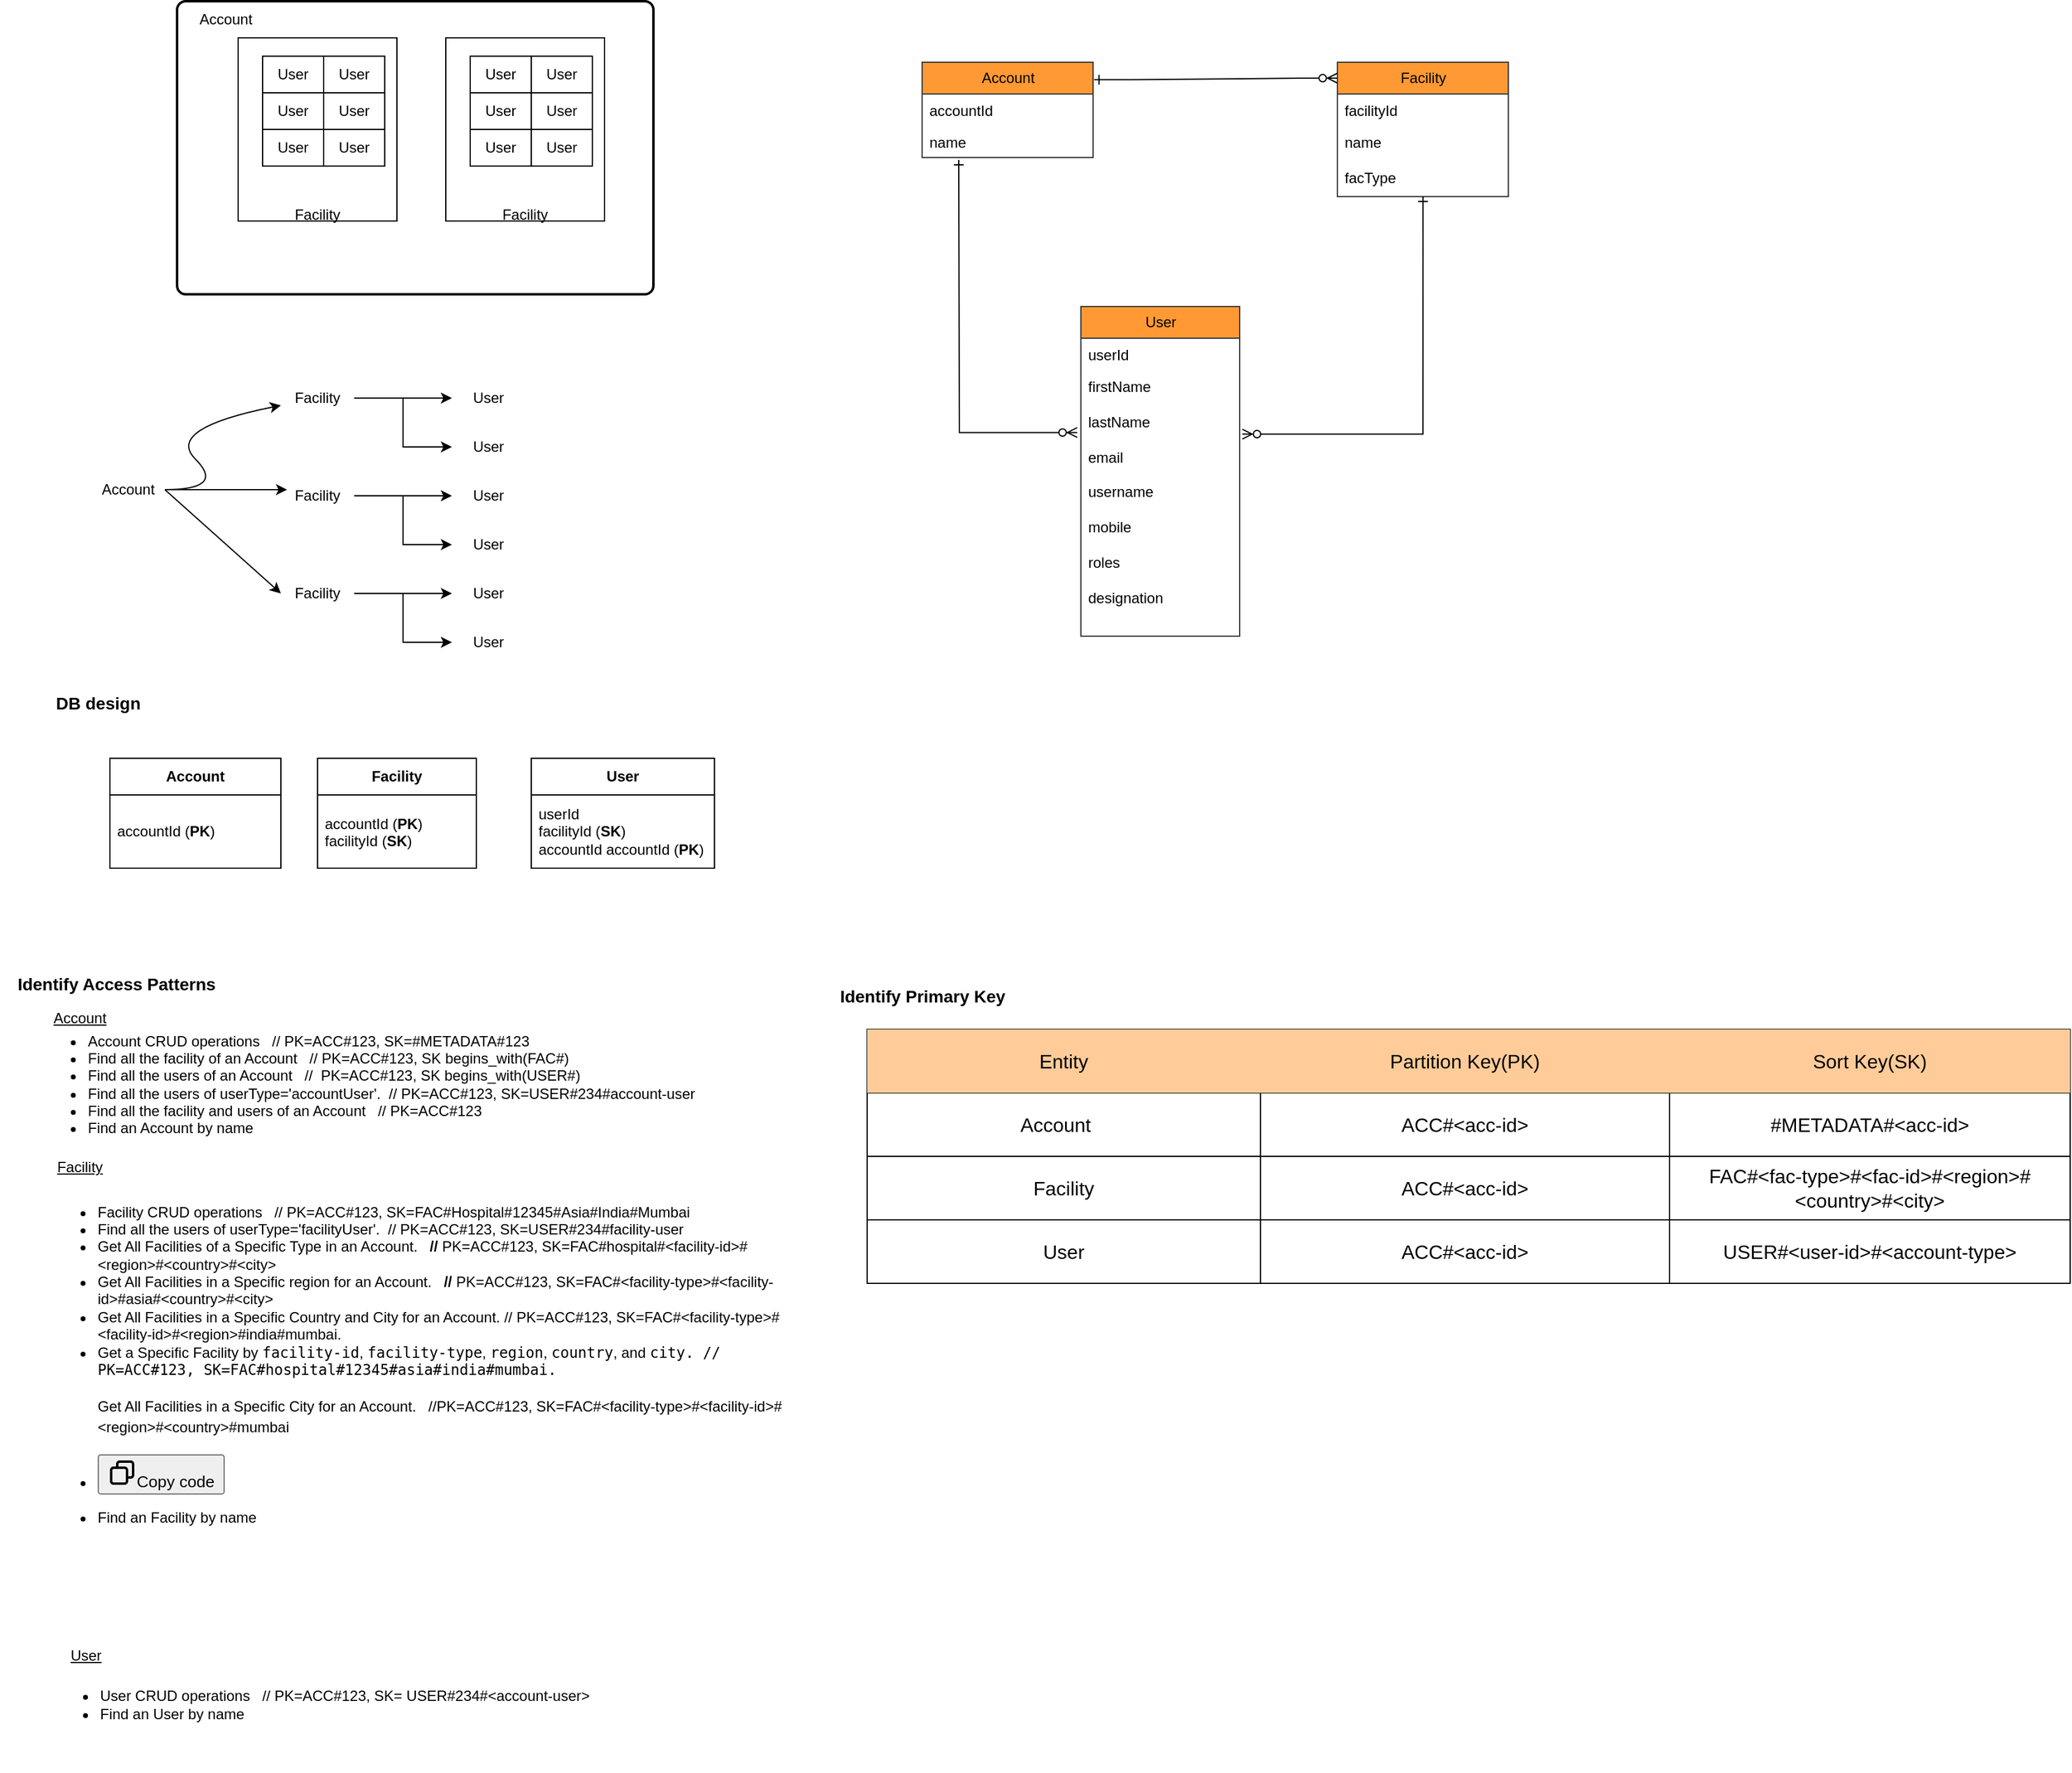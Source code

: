 <mxfile version="24.8.6">
  <diagram name="Page-1" id="r2Sjsp-4lRfnJy4zL8nn">
    <mxGraphModel dx="1323" dy="700" grid="1" gridSize="10" guides="1" tooltips="1" connect="1" arrows="1" fold="1" page="1" pageScale="1" pageWidth="850" pageHeight="1100" math="0" shadow="0">
      <root>
        <mxCell id="0" />
        <mxCell id="1" parent="0" />
        <mxCell id="iuqTh0SIkD5SGt9_RKgI-2" value="" style="rounded=1;whiteSpace=wrap;html=1;absoluteArcSize=1;arcSize=14;strokeWidth=2;" parent="1" vertex="1">
          <mxGeometry x="220" y="150" width="390" height="240" as="geometry" />
        </mxCell>
        <mxCell id="H_J1pWOheFjuxM3ZOzAg-2" value="" style="rounded=0;whiteSpace=wrap;html=1;" parent="1" vertex="1">
          <mxGeometry x="440" y="180" width="130" height="150" as="geometry" />
        </mxCell>
        <mxCell id="H_J1pWOheFjuxM3ZOzAg-9" value="User" style="rounded=0;whiteSpace=wrap;html=1;" parent="1" vertex="1">
          <mxGeometry x="460" y="195" width="50" height="30" as="geometry" />
        </mxCell>
        <mxCell id="H_J1pWOheFjuxM3ZOzAg-11" value="Facility" style="text;html=1;align=center;verticalAlign=middle;whiteSpace=wrap;rounded=0;" parent="1" vertex="1">
          <mxGeometry x="475" y="310" width="60" height="30" as="geometry" />
        </mxCell>
        <mxCell id="H_J1pWOheFjuxM3ZOzAg-12" value="Account" style="text;html=1;align=center;verticalAlign=middle;whiteSpace=wrap;rounded=0;" parent="1" vertex="1">
          <mxGeometry x="230" y="150" width="60" height="30" as="geometry" />
        </mxCell>
        <mxCell id="H_J1pWOheFjuxM3ZOzAg-13" value="Account" style="text;html=1;align=center;verticalAlign=middle;whiteSpace=wrap;rounded=0;" parent="1" vertex="1">
          <mxGeometry x="150" y="535" width="60" height="30" as="geometry" />
        </mxCell>
        <mxCell id="H_J1pWOheFjuxM3ZOzAg-56" style="edgeStyle=orthogonalEdgeStyle;rounded=0;orthogonalLoop=1;jettySize=auto;html=1;" parent="1" source="H_J1pWOheFjuxM3ZOzAg-14" target="H_J1pWOheFjuxM3ZOzAg-15" edge="1">
          <mxGeometry relative="1" as="geometry" />
        </mxCell>
        <mxCell id="H_J1pWOheFjuxM3ZOzAg-57" style="edgeStyle=orthogonalEdgeStyle;rounded=0;orthogonalLoop=1;jettySize=auto;html=1;exitX=1;exitY=0.5;exitDx=0;exitDy=0;entryX=0;entryY=0.5;entryDx=0;entryDy=0;" parent="1" source="H_J1pWOheFjuxM3ZOzAg-14" target="H_J1pWOheFjuxM3ZOzAg-22" edge="1">
          <mxGeometry relative="1" as="geometry" />
        </mxCell>
        <mxCell id="H_J1pWOheFjuxM3ZOzAg-14" value="Facility" style="text;html=1;align=center;verticalAlign=middle;whiteSpace=wrap;rounded=0;" parent="1" vertex="1">
          <mxGeometry x="305" y="460" width="60" height="30" as="geometry" />
        </mxCell>
        <mxCell id="H_J1pWOheFjuxM3ZOzAg-15" value="User" style="text;html=1;align=center;verticalAlign=middle;whiteSpace=wrap;rounded=0;" parent="1" vertex="1">
          <mxGeometry x="445" y="460" width="60" height="30" as="geometry" />
        </mxCell>
        <mxCell id="H_J1pWOheFjuxM3ZOzAg-60" style="edgeStyle=orthogonalEdgeStyle;rounded=0;orthogonalLoop=1;jettySize=auto;html=1;entryX=0;entryY=0.5;entryDx=0;entryDy=0;" parent="1" source="H_J1pWOheFjuxM3ZOzAg-17" target="H_J1pWOheFjuxM3ZOzAg-20" edge="1">
          <mxGeometry relative="1" as="geometry" />
        </mxCell>
        <mxCell id="H_J1pWOheFjuxM3ZOzAg-61" style="edgeStyle=orthogonalEdgeStyle;rounded=0;orthogonalLoop=1;jettySize=auto;html=1;exitX=1;exitY=0.5;exitDx=0;exitDy=0;entryX=0;entryY=0.5;entryDx=0;entryDy=0;" parent="1" source="H_J1pWOheFjuxM3ZOzAg-17" target="H_J1pWOheFjuxM3ZOzAg-23" edge="1">
          <mxGeometry relative="1" as="geometry" />
        </mxCell>
        <mxCell id="H_J1pWOheFjuxM3ZOzAg-17" value="Facility" style="text;html=1;align=center;verticalAlign=middle;whiteSpace=wrap;rounded=0;" parent="1" vertex="1">
          <mxGeometry x="305" y="620" width="60" height="30" as="geometry" />
        </mxCell>
        <mxCell id="H_J1pWOheFjuxM3ZOzAg-58" style="edgeStyle=orthogonalEdgeStyle;rounded=0;orthogonalLoop=1;jettySize=auto;html=1;exitX=1;exitY=0.5;exitDx=0;exitDy=0;" parent="1" source="H_J1pWOheFjuxM3ZOzAg-18" target="H_J1pWOheFjuxM3ZOzAg-19" edge="1">
          <mxGeometry relative="1" as="geometry" />
        </mxCell>
        <mxCell id="H_J1pWOheFjuxM3ZOzAg-59" style="edgeStyle=orthogonalEdgeStyle;rounded=0;orthogonalLoop=1;jettySize=auto;html=1;exitX=1;exitY=0.5;exitDx=0;exitDy=0;entryX=0;entryY=0.5;entryDx=0;entryDy=0;" parent="1" source="H_J1pWOheFjuxM3ZOzAg-18" target="H_J1pWOheFjuxM3ZOzAg-21" edge="1">
          <mxGeometry relative="1" as="geometry" />
        </mxCell>
        <mxCell id="H_J1pWOheFjuxM3ZOzAg-18" value="Facility" style="text;html=1;align=center;verticalAlign=middle;whiteSpace=wrap;rounded=0;" parent="1" vertex="1">
          <mxGeometry x="305" y="540" width="60" height="30" as="geometry" />
        </mxCell>
        <mxCell id="H_J1pWOheFjuxM3ZOzAg-19" value="User" style="text;html=1;align=center;verticalAlign=middle;whiteSpace=wrap;rounded=0;" parent="1" vertex="1">
          <mxGeometry x="445" y="540" width="60" height="30" as="geometry" />
        </mxCell>
        <mxCell id="H_J1pWOheFjuxM3ZOzAg-20" value="User" style="text;html=1;align=center;verticalAlign=middle;whiteSpace=wrap;rounded=0;" parent="1" vertex="1">
          <mxGeometry x="445" y="620" width="60" height="30" as="geometry" />
        </mxCell>
        <mxCell id="H_J1pWOheFjuxM3ZOzAg-21" value="User" style="text;html=1;align=center;verticalAlign=middle;whiteSpace=wrap;rounded=0;" parent="1" vertex="1">
          <mxGeometry x="445" y="580" width="60" height="30" as="geometry" />
        </mxCell>
        <mxCell id="H_J1pWOheFjuxM3ZOzAg-22" value="User" style="text;html=1;align=center;verticalAlign=middle;whiteSpace=wrap;rounded=0;" parent="1" vertex="1">
          <mxGeometry x="445" y="500" width="60" height="30" as="geometry" />
        </mxCell>
        <mxCell id="H_J1pWOheFjuxM3ZOzAg-23" value="User" style="text;html=1;align=center;verticalAlign=middle;whiteSpace=wrap;rounded=0;" parent="1" vertex="1">
          <mxGeometry x="445" y="660" width="60" height="30" as="geometry" />
        </mxCell>
        <mxCell id="H_J1pWOheFjuxM3ZOzAg-29" value="User" style="rounded=0;whiteSpace=wrap;html=1;" parent="1" vertex="1">
          <mxGeometry x="510" y="195" width="50" height="30" as="geometry" />
        </mxCell>
        <mxCell id="H_J1pWOheFjuxM3ZOzAg-31" value="User" style="rounded=0;whiteSpace=wrap;html=1;" parent="1" vertex="1">
          <mxGeometry x="460" y="225" width="50" height="30" as="geometry" />
        </mxCell>
        <mxCell id="H_J1pWOheFjuxM3ZOzAg-32" value="User" style="rounded=0;whiteSpace=wrap;html=1;" parent="1" vertex="1">
          <mxGeometry x="510" y="225" width="50" height="30" as="geometry" />
        </mxCell>
        <mxCell id="H_J1pWOheFjuxM3ZOzAg-33" value="User" style="rounded=0;whiteSpace=wrap;html=1;" parent="1" vertex="1">
          <mxGeometry x="510" y="255" width="50" height="30" as="geometry" />
        </mxCell>
        <mxCell id="H_J1pWOheFjuxM3ZOzAg-34" value="User" style="rounded=0;whiteSpace=wrap;html=1;" parent="1" vertex="1">
          <mxGeometry x="460" y="255" width="50" height="30" as="geometry" />
        </mxCell>
        <mxCell id="H_J1pWOheFjuxM3ZOzAg-36" value="" style="rounded=0;whiteSpace=wrap;html=1;" parent="1" vertex="1">
          <mxGeometry x="270" y="180" width="130" height="150" as="geometry" />
        </mxCell>
        <mxCell id="H_J1pWOheFjuxM3ZOzAg-37" value="User" style="rounded=0;whiteSpace=wrap;html=1;" parent="1" vertex="1">
          <mxGeometry x="290" y="195" width="50" height="30" as="geometry" />
        </mxCell>
        <mxCell id="H_J1pWOheFjuxM3ZOzAg-38" value="Facility" style="text;html=1;align=center;verticalAlign=middle;whiteSpace=wrap;rounded=0;" parent="1" vertex="1">
          <mxGeometry x="305" y="310" width="60" height="30" as="geometry" />
        </mxCell>
        <mxCell id="H_J1pWOheFjuxM3ZOzAg-39" value="User" style="rounded=0;whiteSpace=wrap;html=1;" parent="1" vertex="1">
          <mxGeometry x="340" y="195" width="50" height="30" as="geometry" />
        </mxCell>
        <mxCell id="H_J1pWOheFjuxM3ZOzAg-40" value="User" style="rounded=0;whiteSpace=wrap;html=1;" parent="1" vertex="1">
          <mxGeometry x="290" y="225" width="50" height="30" as="geometry" />
        </mxCell>
        <mxCell id="H_J1pWOheFjuxM3ZOzAg-41" value="User" style="rounded=0;whiteSpace=wrap;html=1;" parent="1" vertex="1">
          <mxGeometry x="340" y="225" width="50" height="30" as="geometry" />
        </mxCell>
        <mxCell id="H_J1pWOheFjuxM3ZOzAg-42" value="User" style="rounded=0;whiteSpace=wrap;html=1;" parent="1" vertex="1">
          <mxGeometry x="340" y="255" width="50" height="30" as="geometry" />
        </mxCell>
        <mxCell id="H_J1pWOheFjuxM3ZOzAg-43" value="User" style="rounded=0;whiteSpace=wrap;html=1;" parent="1" vertex="1">
          <mxGeometry x="290" y="255" width="50" height="30" as="geometry" />
        </mxCell>
        <mxCell id="H_J1pWOheFjuxM3ZOzAg-44" value="&lt;b&gt;Account&lt;/b&gt;" style="swimlane;fontStyle=0;childLayout=stackLayout;horizontal=1;startSize=30;horizontalStack=0;resizeParent=1;resizeParentMax=0;resizeLast=0;collapsible=1;marginBottom=0;whiteSpace=wrap;html=1;" parent="1" vertex="1">
          <mxGeometry x="165" y="770" width="140" height="90" as="geometry" />
        </mxCell>
        <mxCell id="H_J1pWOheFjuxM3ZOzAg-45" value="accountId (&lt;b&gt;PK&lt;/b&gt;)" style="text;strokeColor=none;fillColor=none;align=left;verticalAlign=middle;spacingLeft=4;spacingRight=4;overflow=hidden;points=[[0,0.5],[1,0.5]];portConstraint=eastwest;rotatable=0;whiteSpace=wrap;html=1;" parent="H_J1pWOheFjuxM3ZOzAg-44" vertex="1">
          <mxGeometry y="30" width="140" height="60" as="geometry" />
        </mxCell>
        <mxCell id="H_J1pWOheFjuxM3ZOzAg-50" value="" style="curved=1;endArrow=classic;html=1;rounded=0;" parent="1" target="H_J1pWOheFjuxM3ZOzAg-14" edge="1">
          <mxGeometry width="50" height="50" relative="1" as="geometry">
            <mxPoint x="210" y="550" as="sourcePoint" />
            <mxPoint x="260" y="500" as="targetPoint" />
            <Array as="points">
              <mxPoint x="260" y="550" />
              <mxPoint x="210" y="500" />
            </Array>
          </mxGeometry>
        </mxCell>
        <mxCell id="H_J1pWOheFjuxM3ZOzAg-54" value="" style="endArrow=classic;html=1;rounded=0;exitX=1;exitY=0.5;exitDx=0;exitDy=0;" parent="1" source="H_J1pWOheFjuxM3ZOzAg-13" edge="1">
          <mxGeometry width="50" height="50" relative="1" as="geometry">
            <mxPoint x="260" y="600" as="sourcePoint" />
            <mxPoint x="310" y="550" as="targetPoint" />
          </mxGeometry>
        </mxCell>
        <mxCell id="H_J1pWOheFjuxM3ZOzAg-55" value="" style="endArrow=classic;html=1;rounded=0;exitX=1;exitY=0.5;exitDx=0;exitDy=0;entryX=0;entryY=0.5;entryDx=0;entryDy=0;" parent="1" source="H_J1pWOheFjuxM3ZOzAg-13" target="H_J1pWOheFjuxM3ZOzAg-17" edge="1">
          <mxGeometry width="50" height="50" relative="1" as="geometry">
            <mxPoint x="310" y="600" as="sourcePoint" />
            <mxPoint x="360" y="550" as="targetPoint" />
          </mxGeometry>
        </mxCell>
        <mxCell id="H_J1pWOheFjuxM3ZOzAg-62" value="&lt;b&gt;&lt;font style=&quot;font-size: 14px;&quot;&gt;DB design&lt;/font&gt;&lt;/b&gt;" style="text;html=1;align=center;verticalAlign=middle;resizable=0;points=[];autosize=1;strokeColor=none;fillColor=default;" parent="1" vertex="1">
          <mxGeometry x="110" y="710" width="90" height="30" as="geometry" />
        </mxCell>
        <mxCell id="H_J1pWOheFjuxM3ZOzAg-63" value="&lt;b&gt;Facility&lt;/b&gt;" style="swimlane;fontStyle=0;childLayout=stackLayout;horizontal=1;startSize=30;horizontalStack=0;resizeParent=1;resizeParentMax=0;resizeLast=0;collapsible=1;marginBottom=0;whiteSpace=wrap;html=1;fillColor=none;" parent="1" vertex="1">
          <mxGeometry x="335" y="770" width="130" height="90" as="geometry" />
        </mxCell>
        <mxCell id="H_J1pWOheFjuxM3ZOzAg-64" value="&lt;div&gt;&lt;span style=&quot;background-color: initial;&quot;&gt;&lt;br&gt;&lt;/span&gt;&lt;/div&gt;&lt;div&gt;&lt;span style=&quot;background-color: initial;&quot;&gt;accountId (&lt;/span&gt;&lt;b style=&quot;background-color: initial;&quot;&gt;PK&lt;/b&gt;&lt;span style=&quot;background-color: initial;&quot;&gt;)&lt;/span&gt;&lt;/div&gt;&lt;div&gt;facilityId&amp;nbsp;&lt;span style=&quot;background-color: initial;&quot;&gt;(&lt;b&gt;S&lt;/b&gt;&lt;/span&gt;&lt;b style=&quot;background-color: initial;&quot;&gt;K&lt;/b&gt;&lt;span style=&quot;background-color: initial;&quot;&gt;)&lt;/span&gt;&lt;/div&gt;&lt;br&gt;&lt;div&gt;&lt;br&gt;&lt;/div&gt;" style="text;strokeColor=none;fillColor=none;align=left;verticalAlign=middle;spacingLeft=4;spacingRight=4;overflow=hidden;points=[[0,0.5],[1,0.5]];portConstraint=eastwest;rotatable=0;whiteSpace=wrap;html=1;" parent="H_J1pWOheFjuxM3ZOzAg-63" vertex="1">
          <mxGeometry y="30" width="130" height="60" as="geometry" />
        </mxCell>
        <mxCell id="H_J1pWOheFjuxM3ZOzAg-65" value="&lt;b&gt;User&lt;/b&gt;" style="swimlane;fontStyle=0;childLayout=stackLayout;horizontal=1;startSize=30;horizontalStack=0;resizeParent=1;resizeParentMax=0;resizeLast=0;collapsible=1;marginBottom=0;whiteSpace=wrap;html=1;fillColor=none;" parent="1" vertex="1">
          <mxGeometry x="510" y="770" width="150" height="90" as="geometry" />
        </mxCell>
        <mxCell id="H_J1pWOheFjuxM3ZOzAg-66" value="&lt;div&gt;&lt;span style=&quot;background-color: initial;&quot;&gt;userId&lt;/span&gt;&lt;/div&gt;facilityId (&lt;b&gt;SK&lt;/b&gt;)&lt;div&gt;accountId&amp;nbsp;&lt;span style=&quot;background-color: initial;&quot;&gt;accountId (&lt;/span&gt;&lt;b style=&quot;background-color: initial;&quot;&gt;PK&lt;/b&gt;&lt;span style=&quot;background-color: initial;&quot;&gt;)&lt;/span&gt;&lt;/div&gt;" style="text;strokeColor=none;fillColor=none;align=left;verticalAlign=middle;spacingLeft=4;spacingRight=4;overflow=hidden;points=[[0,0.5],[1,0.5]];portConstraint=eastwest;rotatable=0;whiteSpace=wrap;html=1;" parent="H_J1pWOheFjuxM3ZOzAg-65" vertex="1">
          <mxGeometry y="30" width="150" height="60" as="geometry" />
        </mxCell>
        <mxCell id="H_J1pWOheFjuxM3ZOzAg-75" value="Account" style="swimlane;fontStyle=0;childLayout=stackLayout;horizontal=1;startSize=26;fillColor=#FF9933;horizontalStack=0;resizeParent=1;resizeParentMax=0;resizeLast=0;collapsible=1;marginBottom=0;html=1;movable=1;resizable=1;rotatable=1;deletable=1;editable=1;locked=0;connectable=1;strokeColor=#36393d;" parent="1" vertex="1">
          <mxGeometry x="830" y="200" width="140" height="78" as="geometry">
            <mxRectangle x="720" y="155" width="60" height="30" as="alternateBounds" />
          </mxGeometry>
        </mxCell>
        <mxCell id="H_J1pWOheFjuxM3ZOzAg-76" value="accountId" style="text;strokeColor=none;fillColor=none;align=left;verticalAlign=top;spacingLeft=4;spacingRight=4;overflow=hidden;rotatable=0;points=[[0,0.5],[1,0.5]];portConstraint=eastwest;whiteSpace=wrap;html=1;" parent="H_J1pWOheFjuxM3ZOzAg-75" vertex="1">
          <mxGeometry y="26" width="140" height="26" as="geometry" />
        </mxCell>
        <mxCell id="H_J1pWOheFjuxM3ZOzAg-77" value="name" style="text;strokeColor=none;fillColor=none;align=left;verticalAlign=top;spacingLeft=4;spacingRight=4;overflow=hidden;rotatable=0;points=[[0,0.5],[1,0.5]];portConstraint=eastwest;whiteSpace=wrap;html=1;" parent="H_J1pWOheFjuxM3ZOzAg-75" vertex="1">
          <mxGeometry y="52" width="140" height="26" as="geometry" />
        </mxCell>
        <mxCell id="H_J1pWOheFjuxM3ZOzAg-79" value="Facility" style="swimlane;fontStyle=0;childLayout=stackLayout;horizontal=1;startSize=26;fillColor=#FF9933;horizontalStack=0;resizeParent=1;resizeParentMax=0;resizeLast=0;collapsible=1;marginBottom=0;html=1;movable=1;resizable=1;rotatable=1;deletable=1;editable=1;locked=0;connectable=1;strokeColor=#36393d;" parent="1" vertex="1">
          <mxGeometry x="1170" y="200" width="140" height="110" as="geometry">
            <mxRectangle x="720" y="155" width="60" height="30" as="alternateBounds" />
          </mxGeometry>
        </mxCell>
        <mxCell id="H_J1pWOheFjuxM3ZOzAg-80" value="facilityId&lt;div&gt;&lt;br&gt;&lt;/div&gt;&lt;div&gt;&lt;br&gt;&lt;/div&gt;&lt;div&gt;&lt;br&gt;&lt;/div&gt;&lt;div&gt;&lt;br&gt;&lt;/div&gt;" style="text;strokeColor=none;fillColor=none;align=left;verticalAlign=top;spacingLeft=4;spacingRight=4;overflow=hidden;rotatable=0;points=[[0,0.5],[1,0.5]];portConstraint=eastwest;whiteSpace=wrap;html=1;" parent="H_J1pWOheFjuxM3ZOzAg-79" vertex="1">
          <mxGeometry y="26" width="140" height="26" as="geometry" />
        </mxCell>
        <mxCell id="H_J1pWOheFjuxM3ZOzAg-81" value="&lt;div&gt;&lt;span style=&quot;background-color: initial;&quot;&gt;name&lt;/span&gt;&lt;/div&gt;&lt;div&gt;&lt;span style=&quot;background-color: initial;&quot;&gt;&lt;br&gt;&lt;/span&gt;&lt;/div&gt;&lt;div&gt;&lt;span style=&quot;background-color: initial;&quot;&gt;facType&lt;/span&gt;&lt;/div&gt;" style="text;strokeColor=none;fillColor=none;align=left;verticalAlign=top;spacingLeft=4;spacingRight=4;overflow=hidden;rotatable=0;points=[[0,0.5],[1,0.5]];portConstraint=eastwest;whiteSpace=wrap;html=1;" parent="H_J1pWOheFjuxM3ZOzAg-79" vertex="1">
          <mxGeometry y="52" width="140" height="58" as="geometry" />
        </mxCell>
        <mxCell id="H_J1pWOheFjuxM3ZOzAg-82" value="User" style="swimlane;fontStyle=0;childLayout=stackLayout;horizontal=1;startSize=26;fillColor=#FF9933;horizontalStack=0;resizeParent=1;resizeParentMax=0;resizeLast=0;collapsible=1;marginBottom=0;html=1;movable=1;resizable=1;rotatable=1;deletable=1;editable=1;locked=0;connectable=1;strokeColor=#36393d;" parent="1" vertex="1">
          <mxGeometry x="960" y="400" width="130" height="270" as="geometry">
            <mxRectangle x="720" y="155" width="60" height="30" as="alternateBounds" />
          </mxGeometry>
        </mxCell>
        <mxCell id="H_J1pWOheFjuxM3ZOzAg-83" value="userId" style="text;strokeColor=none;fillColor=none;align=left;verticalAlign=top;spacingLeft=4;spacingRight=4;overflow=hidden;rotatable=0;points=[[0,0.5],[1,0.5]];portConstraint=eastwest;whiteSpace=wrap;html=1;" parent="H_J1pWOheFjuxM3ZOzAg-82" vertex="1">
          <mxGeometry y="26" width="130" height="26" as="geometry" />
        </mxCell>
        <mxCell id="H_J1pWOheFjuxM3ZOzAg-84" value="&lt;div&gt;firstName&lt;/div&gt;&lt;div&gt;&lt;br&gt;&lt;/div&gt;&lt;div&gt;lastName&lt;/div&gt;&lt;div&gt;&lt;br&gt;&lt;/div&gt;&lt;div&gt;email&lt;/div&gt;&lt;div&gt;&lt;br&gt;&lt;/div&gt;&lt;div&gt;username&lt;/div&gt;&lt;div&gt;&lt;br&gt;&lt;/div&gt;&lt;div&gt;mobile&lt;/div&gt;&lt;div&gt;&lt;br&gt;&lt;/div&gt;&lt;div&gt;roles&lt;/div&gt;&lt;div&gt;&lt;br&gt;&lt;/div&gt;&lt;div&gt;designation&lt;/div&gt;" style="text;strokeColor=none;fillColor=none;align=left;verticalAlign=top;spacingLeft=4;spacingRight=4;overflow=hidden;rotatable=0;points=[[0,0.5],[1,0.5]];portConstraint=eastwest;whiteSpace=wrap;html=1;" parent="H_J1pWOheFjuxM3ZOzAg-82" vertex="1">
          <mxGeometry y="52" width="130" height="218" as="geometry" />
        </mxCell>
        <mxCell id="H_J1pWOheFjuxM3ZOzAg-90" value="" style="edgeStyle=entityRelationEdgeStyle;fontSize=12;html=1;endArrow=ERzeroToMany;startArrow=ERone;rounded=0;exitX=1.006;exitY=0.183;exitDx=0;exitDy=0;exitPerimeter=0;startFill=0;" parent="1" source="H_J1pWOheFjuxM3ZOzAg-75" edge="1">
          <mxGeometry width="100" height="100" relative="1" as="geometry">
            <mxPoint x="980" y="250" as="sourcePoint" />
            <mxPoint x="1170" y="213" as="targetPoint" />
          </mxGeometry>
        </mxCell>
        <mxCell id="H_J1pWOheFjuxM3ZOzAg-92" value="" style="edgeStyle=orthogonalEdgeStyle;fontSize=12;html=1;endArrow=ERzeroToMany;startArrow=ERone;rounded=0;entryX=1.017;entryY=0.241;entryDx=0;entryDy=0;entryPerimeter=0;arcSize=0;exitX=0.501;exitY=0.999;exitDx=0;exitDy=0;exitPerimeter=0;startFill=0;" parent="1" source="H_J1pWOheFjuxM3ZOzAg-81" target="H_J1pWOheFjuxM3ZOzAg-84" edge="1">
          <mxGeometry width="100" height="100" relative="1" as="geometry">
            <mxPoint x="1240" y="320" as="sourcePoint" />
            <mxPoint x="1050" y="532.994" as="targetPoint" />
          </mxGeometry>
        </mxCell>
        <mxCell id="H_J1pWOheFjuxM3ZOzAg-93" value="" style="fontSize=12;html=1;endArrow=ERzeroToMany;startArrow=ERone;rounded=0;arcSize=0;edgeStyle=orthogonalEdgeStyle;entryX=-0.023;entryY=0.235;entryDx=0;entryDy=0;entryPerimeter=0;startFill=0;" parent="1" target="H_J1pWOheFjuxM3ZOzAg-84" edge="1">
          <mxGeometry width="100" height="100" relative="1" as="geometry">
            <mxPoint x="860" y="280" as="sourcePoint" />
            <mxPoint x="950" y="590" as="targetPoint" />
          </mxGeometry>
        </mxCell>
        <mxCell id="bw4auVSXq5e8iVLK7Ltx-1" value="&lt;b&gt;&lt;font style=&quot;font-size: 14px;&quot;&gt;Identify Access Patterns&lt;/font&gt;&lt;/b&gt;" style="text;html=1;align=center;verticalAlign=middle;resizable=0;points=[];autosize=1;strokeColor=none;fillColor=none;" vertex="1" parent="1">
          <mxGeometry x="75" y="940" width="190" height="30" as="geometry" />
        </mxCell>
        <mxCell id="bw4auVSXq5e8iVLK7Ltx-2" value="&lt;ul&gt;&lt;li&gt;Account CRUD operations&amp;nbsp; &amp;nbsp;// PK=ACC#123, SK=#METADATA#123&lt;/li&gt;&lt;li&gt;Find all the facility of an Account&amp;nbsp; &amp;nbsp;// PK=ACC#123, SK begins_with(FAC#)&lt;/li&gt;&lt;li&gt;Find all the users of an Account&amp;nbsp;&amp;nbsp; //&amp;nbsp; PK=ACC#123, SK begins_with(USER#)&lt;/li&gt;&lt;li&gt;Find all the users of userType=&#39;accountUser&#39;.&amp;nbsp; // PK=ACC#123, SK=USER#234#account-user&lt;/li&gt;&lt;li&gt;Find all the facility and users of an Account&amp;nbsp;&amp;nbsp; // PK=ACC#123&lt;/li&gt;&lt;li&gt;Find an Account by name&lt;/li&gt;&lt;/ul&gt;" style="text;strokeColor=none;fillColor=none;html=1;whiteSpace=wrap;verticalAlign=middle;overflow=hidden;" vertex="1" parent="1">
          <mxGeometry x="105" y="980" width="545" height="110" as="geometry" />
        </mxCell>
        <mxCell id="bw4auVSXq5e8iVLK7Ltx-3" value="&lt;u&gt;Account&lt;/u&gt;" style="text;html=1;align=center;verticalAlign=middle;resizable=0;points=[];autosize=1;strokeColor=none;fillColor=none;" vertex="1" parent="1">
          <mxGeometry x="105" y="968" width="70" height="30" as="geometry" />
        </mxCell>
        <mxCell id="bw4auVSXq5e8iVLK7Ltx-5" value="&lt;ul&gt;&lt;li&gt;Facility CRUD operations&amp;nbsp; &amp;nbsp;// PK=ACC#123, SK=FAC#Hospital#12345#Asia#India#Mumbai&lt;/li&gt;&lt;li&gt;Find all the users of userType=&#39;facilityUser&#39;.&amp;nbsp; // PK=ACC#123, SK=USER#234#facility-user&lt;/li&gt;&lt;li&gt;Get All Facilities of a Specific Type in an Account.&lt;strong&gt;&amp;nbsp; &amp;nbsp;// &lt;/strong&gt;PK=ACC#123, SK=FAC#hospital#&amp;lt;facility-id&amp;gt;#&amp;lt;region&amp;gt;#&amp;lt;country&amp;gt;#&amp;lt;city&amp;gt;&lt;/li&gt;&lt;li&gt;Get All Facilities in a Specific region for an Account.&lt;b&gt;&amp;nbsp; &amp;nbsp;//&lt;/b&gt; PK=ACC#123, SK=FAC#&amp;lt;facility-type&amp;gt;#&amp;lt;facility-id&amp;gt;#asia#&amp;lt;country&amp;gt;#&amp;lt;city&amp;gt;&lt;/li&gt;&lt;li&gt;Get All Facilities in a Specific Country and City for an Account. // PK=ACC#123, SK=FAC#&amp;lt;facility-type&amp;gt;#&amp;lt;facility-id&amp;gt;#&amp;lt;region&amp;gt;#india#mumbai.&lt;/li&gt;&lt;li&gt;Get a Specific Facility by &lt;code&gt;facility-id&lt;/code&gt;, &lt;code&gt;facility-type&lt;/code&gt;, &lt;code&gt;region&lt;/code&gt;, &lt;code&gt;country&lt;/code&gt;, and &lt;code&gt;city. // PK=ACC#123, SK=FAC#hospital#12345#asia#india#mumbai.&lt;/code&gt;&lt;/li&gt;&lt;li&gt;&lt;code&gt;&lt;h3&gt;&lt;font face=&quot;Helvetica&quot;&gt;&lt;font style=&quot;font-size: 12px; font-weight: normal;&quot;&gt;Get All Facilities in a Specific City for an Account.&amp;nbsp; &amp;nbsp;//PK=ACC#123, SK=&lt;/font&gt;&lt;span style=&quot;background-color: initial; font-size: 12px; font-weight: normal;&quot;&gt;FAC#&amp;lt;facility-type&amp;gt;#&amp;lt;facility-id&amp;gt;#&amp;lt;region&amp;gt;#&amp;lt;country&amp;gt;#mumbai&lt;/span&gt;&lt;/font&gt;&lt;/h3&gt;&lt;pre class=&quot;!overflow-visible&quot;&gt;&lt;div class=&quot;contain-inline-size rounded-md border-[0.5px] border-token-border-medium relative bg-token-sidebar-surface-primary dark:bg-gray-950&quot;&gt;&lt;div class=&quot;sticky top-9 md:top-[5.75rem]&quot;&gt;&lt;div class=&quot;absolute bottom-0 right-2 flex h-9 items-center&quot;&gt;&lt;div class=&quot;flex items-center rounded bg-token-sidebar-surface-primary px-2 font-sans text-xs text-token-text-secondary dark:bg-token-main-surface-secondary&quot;&gt;&lt;span data-state=&quot;closed&quot; class=&quot;&quot;&gt;&lt;button aria-label=&quot;Copy&quot; class=&quot;flex gap-1 items-center select-none py-1&quot;&gt;&lt;svg class=&quot;icon-sm&quot; xmlns=&quot;http://www.w3.org/2000/svg&quot; fill=&quot;none&quot; viewBox=&quot;0 0 24 24&quot; height=&quot;24&quot; width=&quot;24&quot;&gt;&lt;path fill=&quot;currentColor&quot; d=&quot;M7 5C7 3.343 8.343 2 10 2H19C20.657 2 22 3.343 22 5V14C22 15.657 20.657 17 19 17H17V19C17 20.657 15.657 22 14 22H5C3.343 22 2 20.657 2 19V10C2 8.343 3.343 7 5 7H7V5ZM9 7H14C15.657 7 17 8.343 17 10V15H19C19.552 15 20 14.552 20 14V5C20 4.448 19.552 4 19 4H10C9.448 4 9 4.448 9 5V7ZM5 9C4.448 9 4 9.448 4 10V19C4 19.552 4.448 20 5 20H14C14.552 20 15 19.552 15 19V10C15 9.448 14.552 9 14 9H5Z&quot; clip-rule=&quot;evenodd&quot; fill-rule=&quot;evenodd&quot;&gt;&lt;/path&gt;&lt;/svg&gt;Copy code&lt;/button&gt;&lt;/span&gt;&lt;/div&gt;&lt;/div&gt;&lt;/div&gt;&lt;div dir=&quot;ltr&quot; class=&quot;overflow-y-auto p-4&quot;&gt;&lt;/div&gt;&lt;/div&gt;&lt;/pre&gt;&lt;/code&gt;&lt;/li&gt;&lt;li&gt;Find an Facility by name&lt;/li&gt;&lt;/ul&gt;" style="text;strokeColor=none;fillColor=none;html=1;whiteSpace=wrap;verticalAlign=middle;overflow=hidden;" vertex="1" parent="1">
          <mxGeometry x="112.5" y="1120" width="605" height="290" as="geometry" />
        </mxCell>
        <mxCell id="bw4auVSXq5e8iVLK7Ltx-6" value="&lt;u&gt;Facility&lt;/u&gt;" style="text;html=1;align=center;verticalAlign=middle;resizable=0;points=[];autosize=1;strokeColor=none;fillColor=none;" vertex="1" parent="1">
          <mxGeometry x="110" y="1090" width="60" height="30" as="geometry" />
        </mxCell>
        <mxCell id="bw4auVSXq5e8iVLK7Ltx-8" value="&lt;ul&gt;&lt;li&gt;User CRUD operations&amp;nbsp; &amp;nbsp;// PK=ACC#123, SK= USER#234#&amp;lt;account-user&amp;gt;&amp;nbsp;&lt;/li&gt;&lt;li&gt;Find an User by name&lt;/li&gt;&lt;/ul&gt;" style="text;strokeColor=none;fillColor=none;html=1;whiteSpace=wrap;verticalAlign=middle;overflow=hidden;" vertex="1" parent="1">
          <mxGeometry x="115" y="1490" width="525" height="110" as="geometry" />
        </mxCell>
        <mxCell id="bw4auVSXq5e8iVLK7Ltx-9" value="&lt;u&gt;User&lt;/u&gt;" style="text;html=1;align=center;verticalAlign=middle;resizable=0;points=[];autosize=1;strokeColor=none;fillColor=none;" vertex="1" parent="1">
          <mxGeometry x="120" y="1490" width="50" height="30" as="geometry" />
        </mxCell>
        <mxCell id="bw4auVSXq5e8iVLK7Ltx-10" value="" style="shape=table;startSize=0;container=1;collapsible=0;childLayout=tableLayout;fontSize=16;" vertex="1" parent="1">
          <mxGeometry x="785" y="992" width="985" height="208" as="geometry" />
        </mxCell>
        <mxCell id="bw4auVSXq5e8iVLK7Ltx-11" value="" style="shape=tableRow;horizontal=0;startSize=0;swimlaneHead=0;swimlaneBody=0;strokeColor=inherit;top=0;left=0;bottom=0;right=0;collapsible=0;dropTarget=0;fillColor=none;points=[[0,0.5],[1,0.5]];portConstraint=eastwest;fontSize=16;" vertex="1" parent="bw4auVSXq5e8iVLK7Ltx-10">
          <mxGeometry width="985" height="52" as="geometry" />
        </mxCell>
        <mxCell id="bw4auVSXq5e8iVLK7Ltx-12" value="Entity" style="shape=partialRectangle;html=1;whiteSpace=wrap;connectable=0;strokeColor=inherit;overflow=hidden;fillColor=#FFCC99;top=0;left=0;bottom=0;right=0;pointerEvents=1;fontSize=16;" vertex="1" parent="bw4auVSXq5e8iVLK7Ltx-11">
          <mxGeometry width="322" height="52" as="geometry">
            <mxRectangle width="322" height="52" as="alternateBounds" />
          </mxGeometry>
        </mxCell>
        <mxCell id="bw4auVSXq5e8iVLK7Ltx-13" value="Partition Key(PK)" style="shape=partialRectangle;html=1;whiteSpace=wrap;connectable=0;strokeColor=inherit;overflow=hidden;fillColor=#FFCC99;top=0;left=0;bottom=0;right=0;pointerEvents=1;fontSize=16;" vertex="1" parent="bw4auVSXq5e8iVLK7Ltx-11">
          <mxGeometry x="322" width="335" height="52" as="geometry">
            <mxRectangle width="335" height="52" as="alternateBounds" />
          </mxGeometry>
        </mxCell>
        <mxCell id="bw4auVSXq5e8iVLK7Ltx-14" value="Sort Key(SK)" style="shape=partialRectangle;html=1;whiteSpace=wrap;connectable=0;strokeColor=inherit;overflow=hidden;fillColor=#FFCC99;top=0;left=0;bottom=0;right=0;pointerEvents=1;fontSize=16;" vertex="1" parent="bw4auVSXq5e8iVLK7Ltx-11">
          <mxGeometry x="657" width="328" height="52" as="geometry">
            <mxRectangle width="328" height="52" as="alternateBounds" />
          </mxGeometry>
        </mxCell>
        <mxCell id="bw4auVSXq5e8iVLK7Ltx-15" value="" style="shape=tableRow;horizontal=0;startSize=0;swimlaneHead=0;swimlaneBody=0;strokeColor=inherit;top=0;left=0;bottom=0;right=0;collapsible=0;dropTarget=0;fillColor=none;points=[[0,0.5],[1,0.5]];portConstraint=eastwest;fontSize=16;" vertex="1" parent="bw4auVSXq5e8iVLK7Ltx-10">
          <mxGeometry y="52" width="985" height="52" as="geometry" />
        </mxCell>
        <mxCell id="bw4auVSXq5e8iVLK7Ltx-16" value="Account&lt;span style=&quot;white-space: pre;&quot;&gt;&#x9;&lt;/span&gt;" style="shape=partialRectangle;html=1;whiteSpace=wrap;connectable=0;strokeColor=inherit;overflow=hidden;fillColor=none;top=0;left=0;bottom=0;right=0;pointerEvents=1;fontSize=16;" vertex="1" parent="bw4auVSXq5e8iVLK7Ltx-15">
          <mxGeometry width="322" height="52" as="geometry">
            <mxRectangle width="322" height="52" as="alternateBounds" />
          </mxGeometry>
        </mxCell>
        <mxCell id="bw4auVSXq5e8iVLK7Ltx-17" value="ACC#&amp;lt;acc-id&amp;gt;" style="shape=partialRectangle;html=1;whiteSpace=wrap;connectable=0;strokeColor=inherit;overflow=hidden;fillColor=none;top=0;left=0;bottom=0;right=0;pointerEvents=1;fontSize=16;" vertex="1" parent="bw4auVSXq5e8iVLK7Ltx-15">
          <mxGeometry x="322" width="335" height="52" as="geometry">
            <mxRectangle width="335" height="52" as="alternateBounds" />
          </mxGeometry>
        </mxCell>
        <mxCell id="bw4auVSXq5e8iVLK7Ltx-18" value="#METADATA#&amp;lt;acc-id&amp;gt;" style="shape=partialRectangle;html=1;whiteSpace=wrap;connectable=0;strokeColor=inherit;overflow=hidden;fillColor=none;top=0;left=0;bottom=0;right=0;pointerEvents=1;fontSize=16;" vertex="1" parent="bw4auVSXq5e8iVLK7Ltx-15">
          <mxGeometry x="657" width="328" height="52" as="geometry">
            <mxRectangle width="328" height="52" as="alternateBounds" />
          </mxGeometry>
        </mxCell>
        <mxCell id="bw4auVSXq5e8iVLK7Ltx-19" value="" style="shape=tableRow;horizontal=0;startSize=0;swimlaneHead=0;swimlaneBody=0;strokeColor=inherit;top=0;left=0;bottom=0;right=0;collapsible=0;dropTarget=0;fillColor=none;points=[[0,0.5],[1,0.5]];portConstraint=eastwest;fontSize=16;" vertex="1" parent="bw4auVSXq5e8iVLK7Ltx-10">
          <mxGeometry y="104" width="985" height="52" as="geometry" />
        </mxCell>
        <mxCell id="bw4auVSXq5e8iVLK7Ltx-20" value="Facility" style="shape=partialRectangle;html=1;whiteSpace=wrap;connectable=0;strokeColor=inherit;overflow=hidden;fillColor=none;top=0;left=0;bottom=0;right=0;pointerEvents=1;fontSize=16;" vertex="1" parent="bw4auVSXq5e8iVLK7Ltx-19">
          <mxGeometry width="322" height="52" as="geometry">
            <mxRectangle width="322" height="52" as="alternateBounds" />
          </mxGeometry>
        </mxCell>
        <mxCell id="bw4auVSXq5e8iVLK7Ltx-21" value="ACC#&amp;lt;acc-id&amp;gt;" style="shape=partialRectangle;html=1;whiteSpace=wrap;connectable=0;strokeColor=inherit;overflow=hidden;fillColor=none;top=0;left=0;bottom=0;right=0;pointerEvents=1;fontSize=16;" vertex="1" parent="bw4auVSXq5e8iVLK7Ltx-19">
          <mxGeometry x="322" width="335" height="52" as="geometry">
            <mxRectangle width="335" height="52" as="alternateBounds" />
          </mxGeometry>
        </mxCell>
        <mxCell id="bw4auVSXq5e8iVLK7Ltx-22" value="FAC#&amp;lt;fac-type&amp;gt;#&amp;lt;fac-id&amp;gt;#&amp;lt;region&amp;gt;#&amp;lt;country&amp;gt;#&amp;lt;city&amp;gt;" style="shape=partialRectangle;html=1;whiteSpace=wrap;connectable=0;strokeColor=inherit;overflow=hidden;fillColor=none;top=0;left=0;bottom=0;right=0;pointerEvents=1;fontSize=16;" vertex="1" parent="bw4auVSXq5e8iVLK7Ltx-19">
          <mxGeometry x="657" width="328" height="52" as="geometry">
            <mxRectangle width="328" height="52" as="alternateBounds" />
          </mxGeometry>
        </mxCell>
        <mxCell id="bw4auVSXq5e8iVLK7Ltx-28" style="shape=tableRow;horizontal=0;startSize=0;swimlaneHead=0;swimlaneBody=0;strokeColor=inherit;top=0;left=0;bottom=0;right=0;collapsible=0;dropTarget=0;fillColor=none;points=[[0,0.5],[1,0.5]];portConstraint=eastwest;fontSize=16;" vertex="1" parent="bw4auVSXq5e8iVLK7Ltx-10">
          <mxGeometry y="156" width="985" height="52" as="geometry" />
        </mxCell>
        <mxCell id="bw4auVSXq5e8iVLK7Ltx-29" value="User" style="shape=partialRectangle;html=1;whiteSpace=wrap;connectable=0;strokeColor=inherit;overflow=hidden;fillColor=none;top=0;left=0;bottom=0;right=0;pointerEvents=1;fontSize=16;" vertex="1" parent="bw4auVSXq5e8iVLK7Ltx-28">
          <mxGeometry width="322" height="52" as="geometry">
            <mxRectangle width="322" height="52" as="alternateBounds" />
          </mxGeometry>
        </mxCell>
        <mxCell id="bw4auVSXq5e8iVLK7Ltx-30" value="ACC#&amp;lt;acc-id&amp;gt;" style="shape=partialRectangle;html=1;whiteSpace=wrap;connectable=0;strokeColor=inherit;overflow=hidden;fillColor=none;top=0;left=0;bottom=0;right=0;pointerEvents=1;fontSize=16;" vertex="1" parent="bw4auVSXq5e8iVLK7Ltx-28">
          <mxGeometry x="322" width="335" height="52" as="geometry">
            <mxRectangle width="335" height="52" as="alternateBounds" />
          </mxGeometry>
        </mxCell>
        <mxCell id="bw4auVSXq5e8iVLK7Ltx-31" value="USER#&amp;lt;user-id&amp;gt;#&amp;lt;account-type&amp;gt;" style="shape=partialRectangle;html=1;whiteSpace=wrap;connectable=0;strokeColor=inherit;overflow=hidden;fillColor=none;top=0;left=0;bottom=0;right=0;pointerEvents=1;fontSize=16;" vertex="1" parent="bw4auVSXq5e8iVLK7Ltx-28">
          <mxGeometry x="657" width="328" height="52" as="geometry">
            <mxRectangle width="328" height="52" as="alternateBounds" />
          </mxGeometry>
        </mxCell>
        <mxCell id="bw4auVSXq5e8iVLK7Ltx-23" value="&lt;font style=&quot;font-size: 14px;&quot;&gt;&lt;b&gt;Identify Primary Key&lt;/b&gt;&lt;/font&gt;" style="text;html=1;align=center;verticalAlign=middle;resizable=0;points=[];autosize=1;strokeColor=none;fillColor=none;" vertex="1" parent="1">
          <mxGeometry x="750" y="950" width="160" height="30" as="geometry" />
        </mxCell>
      </root>
    </mxGraphModel>
  </diagram>
</mxfile>
